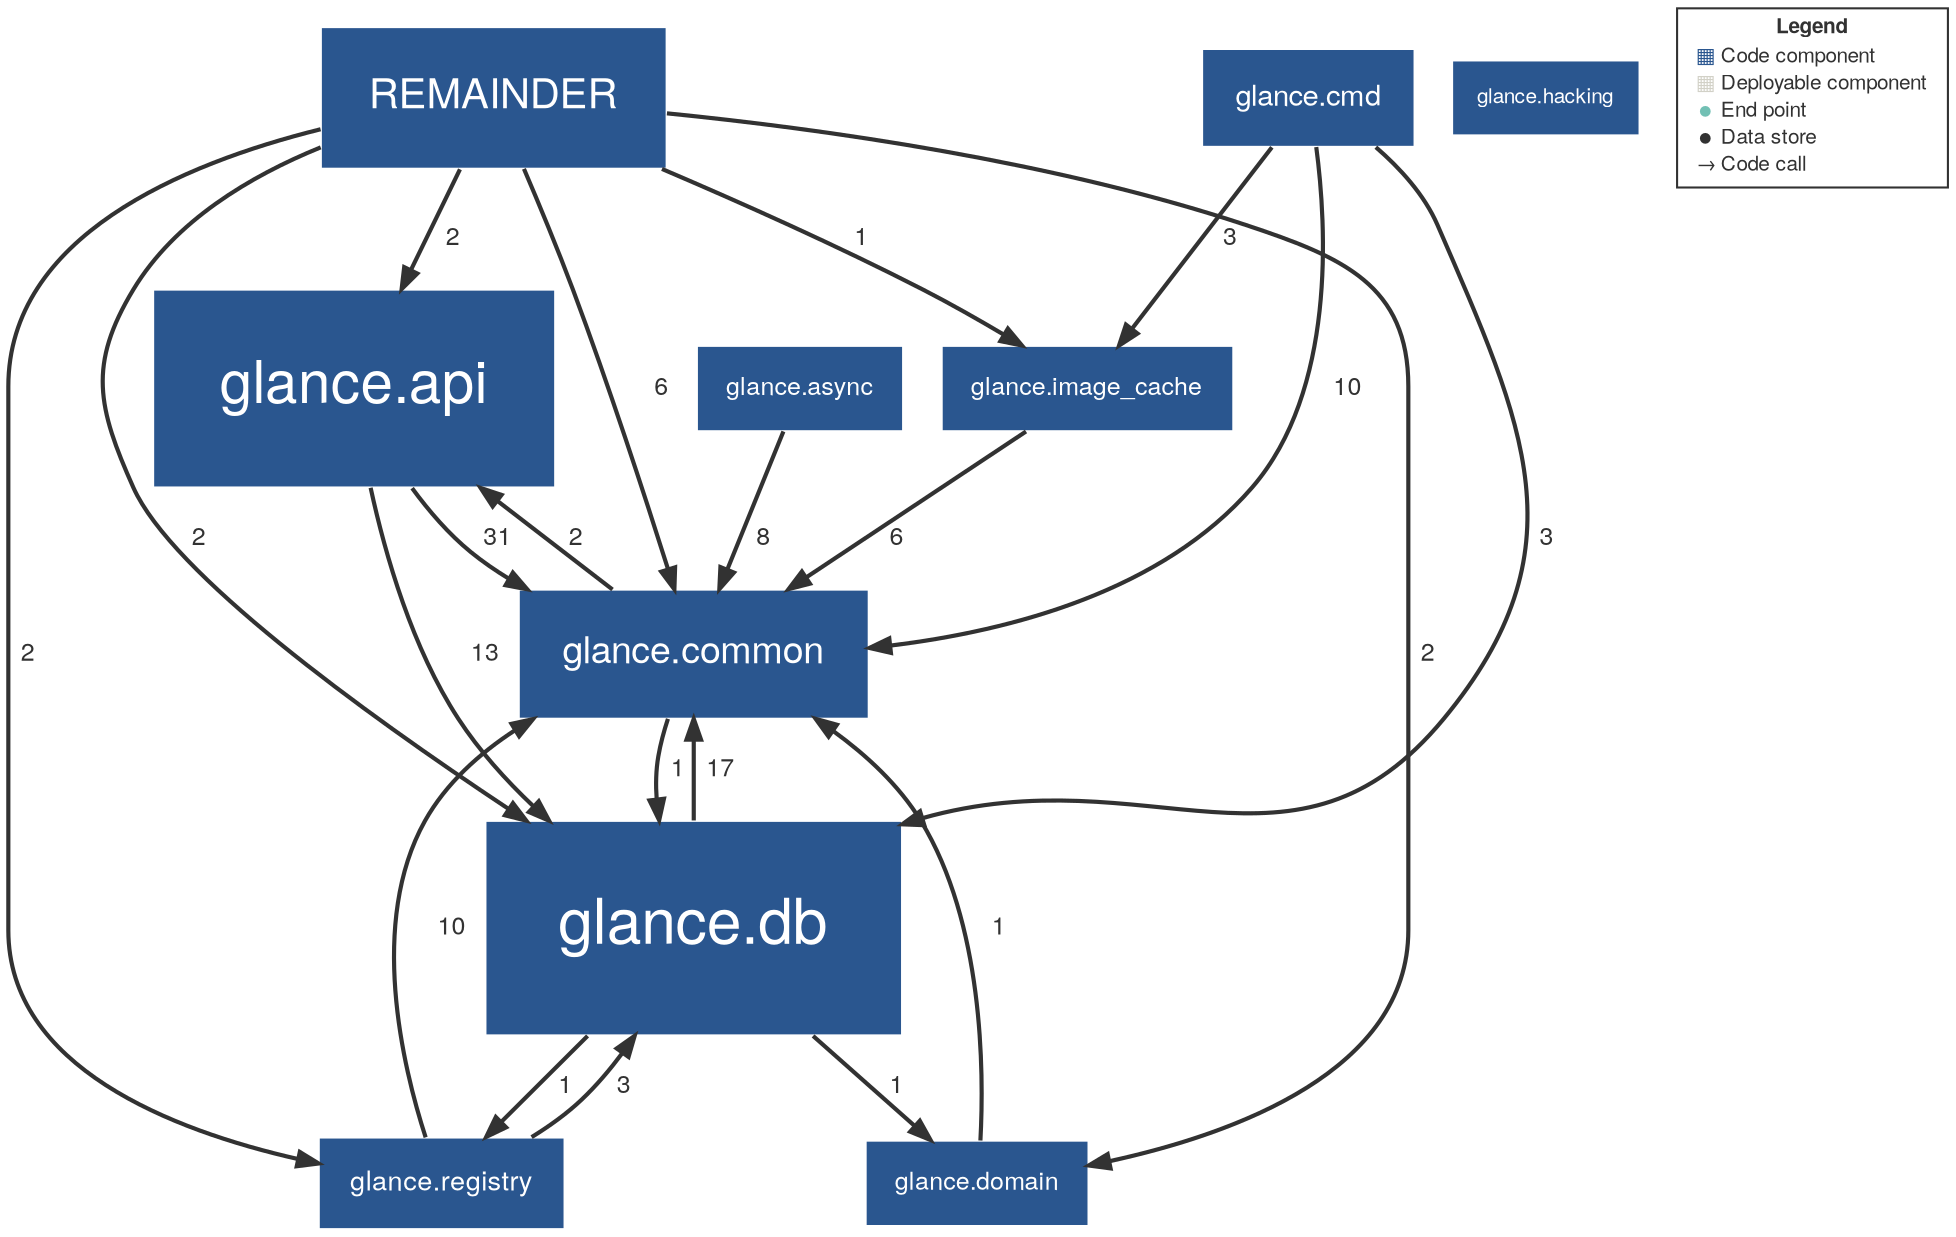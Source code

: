 digraph "Graph" {
compound=true
rankdir=TD
"REMAINDER" [ shape="box" style="filled" fillcolor="#2A568F" penwidth="1" color="#FFFFFF" fontname="Helvetica Neue" fontcolor="#FFFFFF" fontsize="20" margin="0.32" label="REMAINDER" ]
"glance.api" [ shape="box" style="filled" fillcolor="#2A568F" penwidth="1" color="#FFFFFF" fontname="Helvetica Neue" fontcolor="#FFFFFF" fontsize="28" margin="0.448" label="glance.api" ]
"glance.hacking" [ shape="box" style="filled" fillcolor="#2A568F" penwidth="1" color="#FFFFFF" fontname="Helvetica Neue" fontcolor="#FFFFFF" fontsize="10" margin="0.16" label="glance.hacking" ]
"glance.cmd" [ shape="box" style="filled" fillcolor="#2A568F" penwidth="1" color="#FFFFFF" fontname="Helvetica Neue" fontcolor="#FFFFFF" fontsize="14" margin="0.224" label="glance.cmd" ]
"glance.common" [ shape="box" style="filled" fillcolor="#2A568F" penwidth="1" color="#FFFFFF" fontname="Helvetica Neue" fontcolor="#FFFFFF" fontsize="18" margin="0.28800000000000003" label="glance.common" ]
"glance.db" [ shape="box" style="filled" fillcolor="#2A568F" penwidth="1" color="#FFFFFF" fontname="Helvetica Neue" fontcolor="#FFFFFF" fontsize="30" margin="0.48" label="glance.db" ]
"glance.image_cache" [ shape="box" style="filled" fillcolor="#2A568F" penwidth="1" color="#FFFFFF" fontname="Helvetica Neue" fontcolor="#FFFFFF" fontsize="12" margin="0.192" label="glance.image_cache" ]
"glance.domain" [ shape="box" style="filled" fillcolor="#2A568F" penwidth="1" color="#FFFFFF" fontname="Helvetica Neue" fontcolor="#FFFFFF" fontsize="12" margin="0.192" label="glance.domain" ]
"glance.async" [ shape="box" style="filled" fillcolor="#2A568F" penwidth="1" color="#FFFFFF" fontname="Helvetica Neue" fontcolor="#FFFFFF" fontsize="12" margin="0.192" label="glance.async" ]
"glance.registry" [ shape="box" style="filled" fillcolor="#2A568F" penwidth="1" color="#FFFFFF" fontname="Helvetica Neue" fontcolor="#FFFFFF" fontsize="13" margin="0.20800000000000002" label="glance.registry" ]
"REMAINDER" -> "glance.api" [ penwidth="2" color="#323232" fontcolor="#323232" fontname="Helvetica Neue" fontsize="12" label="  2" ]
"REMAINDER" -> "glance.common" [ penwidth="2" color="#323232" fontcolor="#323232" fontname="Helvetica Neue" fontsize="12" label="  6" ]
"REMAINDER" -> "glance.db" [ penwidth="2" color="#323232" fontcolor="#323232" fontname="Helvetica Neue" fontsize="12" label="  2" ]
"REMAINDER" -> "glance.image_cache" [ penwidth="2" color="#323232" fontcolor="#323232" fontname="Helvetica Neue" fontsize="12" label="  1" ]
"REMAINDER" -> "glance.domain" [ penwidth="2" color="#323232" fontcolor="#323232" fontname="Helvetica Neue" fontsize="12" label="  2" ]
"REMAINDER" -> "glance.registry" [ penwidth="2" color="#323232" fontcolor="#323232" fontname="Helvetica Neue" fontsize="12" label="  2" ]
"glance.api" -> "glance.common" [ penwidth="2" color="#323232" fontcolor="#323232" fontname="Helvetica Neue" fontsize="12" label="  31" ]
"glance.api" -> "glance.db" [ penwidth="2" color="#323232" fontcolor="#323232" fontname="Helvetica Neue" fontsize="12" label="  13" ]
"glance.cmd" -> "glance.common" [ penwidth="2" color="#323232" fontcolor="#323232" fontname="Helvetica Neue" fontsize="12" label="  10" ]
"glance.cmd" -> "glance.db" [ penwidth="2" color="#323232" fontcolor="#323232" fontname="Helvetica Neue" fontsize="12" label="  3" ]
"glance.cmd" -> "glance.image_cache" [ penwidth="2" color="#323232" fontcolor="#323232" fontname="Helvetica Neue" fontsize="12" label="  3" ]
"glance.common" -> "glance.api" [ penwidth="2" color="#323232" fontcolor="#323232" fontname="Helvetica Neue" fontsize="12" label="  2" ]
"glance.common" -> "glance.db" [ penwidth="2" color="#323232" fontcolor="#323232" fontname="Helvetica Neue" fontsize="12" label="  1" ]
"glance.db" -> "glance.common" [ penwidth="2" color="#323232" fontcolor="#323232" fontname="Helvetica Neue" fontsize="12" label="  17" ]
"glance.db" -> "glance.domain" [ penwidth="2" color="#323232" fontcolor="#323232" fontname="Helvetica Neue" fontsize="12" label="  1" ]
"glance.db" -> "glance.registry" [ penwidth="2" color="#323232" fontcolor="#323232" fontname="Helvetica Neue" fontsize="12" label="  1" ]
"glance.image_cache" -> "glance.common" [ penwidth="2" color="#323232" fontcolor="#323232" fontname="Helvetica Neue" fontsize="12" label="  6" ]
"glance.domain" -> "glance.common" [ penwidth="2" color="#323232" fontcolor="#323232" fontname="Helvetica Neue" fontsize="12" label="  1" ]
"glance.async" -> "glance.common" [ penwidth="2" color="#323232" fontcolor="#323232" fontname="Helvetica Neue" fontsize="12" label="  8" ]
"glance.registry" -> "glance.common" [ penwidth="2" color="#323232" fontcolor="#323232" fontname="Helvetica Neue" fontsize="12" label="  10" ]
"glance.registry" -> "glance.db" [ penwidth="2" color="#323232" fontcolor="#323232" fontname="Helvetica Neue" fontsize="12" label="  3" ]
"LEGEND" [ shape="box" style="filled" fillcolor="#FFFFFF" penwidth="1" color="#323232" fontname="Helvetica Neue" fontcolor="#323232" fontsize="10" label=<<TABLE BORDER="0" CELLPADDING="1" CELLSPACING="0">
<TR><TD COLSPAN="2"><B>Legend</B></TD></TR>
<TR><TD><FONT COLOR="#2A568F">&#9638;</FONT></TD><TD ALIGN="left">Code component</TD></TR>
<TR><TD><FONT COLOR="#D2D1C7">&#9638;</FONT></TD><TD ALIGN="left">Deployable component</TD></TR>
<TR><TD><FONT COLOR="#72C0B4">&#9679;</FONT></TD><TD ALIGN="left">End point</TD></TR>
<TR><TD><FONT COLOR="#323232">&#9679;</FONT></TD><TD ALIGN="left">Data store</TD></TR>
<TR><TD><FONT COLOR="#323232">&rarr;</FONT></TD><TD ALIGN="left">Code call</TD></TR>
</TABLE>
>  ]
}
